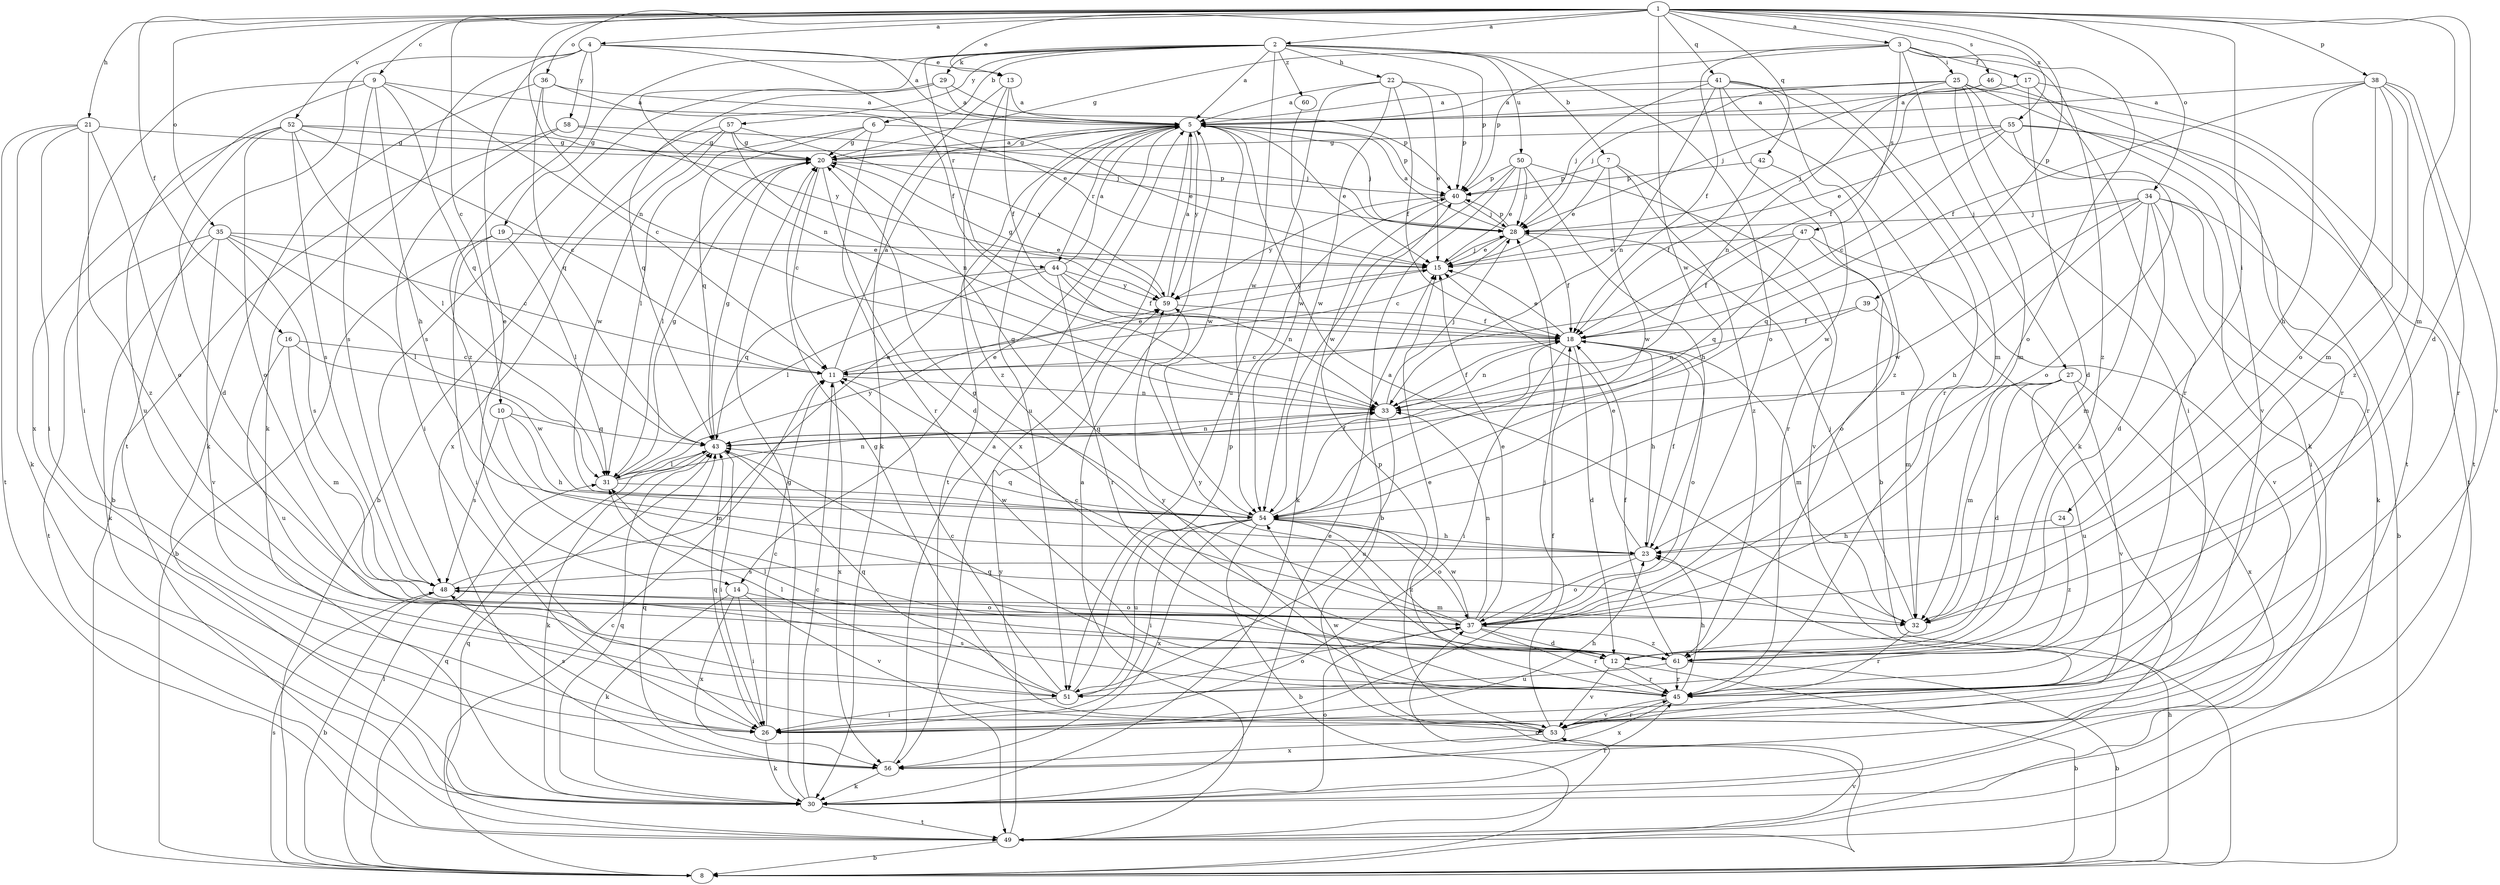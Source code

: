 strict digraph  {
	1 -> 2 [label=a];
	1 -> 3 [label=a];
	1 -> 4 [label=a];
	2 -> 5 [label=a];
	4 -> 5 [label=a];
	9 -> 5 [label=a];
	11 -> 5 [label=a];
	13 -> 5 [label=a];
	17 -> 5 [label=a];
	20 -> 5 [label=a];
	22 -> 5 [label=a];
	25 -> 5 [label=a];
	28 -> 5 [label=a];
	29 -> 5 [label=a];
	32 -> 5 [label=a];
	36 -> 5 [label=a];
	38 -> 5 [label=a];
	41 -> 5 [label=a];
	44 -> 5 [label=a];
	46 -> 5 [label=a];
	48 -> 5 [label=a];
	49 -> 5 [label=a];
	56 -> 5 [label=a];
	59 -> 5 [label=a];
	2 -> 6 [label=b];
	2 -> 7 [label=b];
	12 -> 8 [label=b];
	19 -> 8 [label=b];
	34 -> 8 [label=b];
	41 -> 8 [label=b];
	48 -> 8 [label=b];
	49 -> 8 [label=b];
	50 -> 8 [label=b];
	54 -> 8 [label=b];
	57 -> 8 [label=b];
	58 -> 8 [label=b];
	61 -> 8 [label=b];
	1 -> 9 [label=c];
	1 -> 10 [label=c];
	8 -> 11 [label=c];
	9 -> 11 [label=c];
	16 -> 11 [label=c];
	18 -> 11 [label=c];
	20 -> 11 [label=c];
	26 -> 11 [label=c];
	28 -> 11 [label=c];
	30 -> 11 [label=c];
	35 -> 11 [label=c];
	37 -> 11 [label=c];
	51 -> 11 [label=c];
	52 -> 11 [label=c];
	55 -> 11 [label=c];
	1 -> 12 [label=d];
	17 -> 12 [label=d];
	18 -> 12 [label=d];
	20 -> 12 [label=d];
	27 -> 12 [label=d];
	34 -> 12 [label=d];
	37 -> 12 [label=d];
	52 -> 12 [label=d];
	1 -> 13 [label=e];
	4 -> 13 [label=e];
	4 -> 14 [label=e];
	5 -> 14 [label=e];
	5 -> 15 [label=e];
	6 -> 15 [label=e];
	7 -> 15 [label=e];
	11 -> 15 [label=e];
	18 -> 15 [label=e];
	19 -> 15 [label=e];
	22 -> 15 [label=e];
	23 -> 15 [label=e];
	28 -> 15 [label=e];
	30 -> 15 [label=e];
	35 -> 15 [label=e];
	36 -> 15 [label=e];
	37 -> 15 [label=e];
	45 -> 15 [label=e];
	47 -> 15 [label=e];
	50 -> 15 [label=e];
	55 -> 15 [label=e];
	1 -> 16 [label=f];
	3 -> 17 [label=f];
	3 -> 18 [label=f];
	4 -> 18 [label=f];
	13 -> 18 [label=f];
	17 -> 18 [label=f];
	22 -> 18 [label=f];
	23 -> 18 [label=f];
	26 -> 18 [label=f];
	28 -> 18 [label=f];
	33 -> 18 [label=f];
	38 -> 18 [label=f];
	39 -> 18 [label=f];
	42 -> 18 [label=f];
	44 -> 18 [label=f];
	47 -> 18 [label=f];
	54 -> 18 [label=f];
	59 -> 18 [label=f];
	61 -> 18 [label=f];
	2 -> 19 [label=g];
	3 -> 20 [label=g];
	5 -> 20 [label=g];
	6 -> 20 [label=g];
	21 -> 20 [label=g];
	30 -> 20 [label=g];
	31 -> 20 [label=g];
	37 -> 20 [label=g];
	43 -> 20 [label=g];
	52 -> 20 [label=g];
	53 -> 20 [label=g];
	54 -> 20 [label=g];
	55 -> 20 [label=g];
	57 -> 20 [label=g];
	58 -> 20 [label=g];
	59 -> 20 [label=g];
	1 -> 21 [label=h];
	2 -> 22 [label=h];
	8 -> 23 [label=h];
	9 -> 23 [label=h];
	10 -> 23 [label=h];
	18 -> 23 [label=h];
	24 -> 23 [label=h];
	26 -> 23 [label=h];
	34 -> 23 [label=h];
	38 -> 23 [label=h];
	45 -> 23 [label=h];
	50 -> 23 [label=h];
	54 -> 23 [label=h];
	1 -> 24 [label=i];
	3 -> 25 [label=i];
	9 -> 26 [label=i];
	14 -> 26 [label=i];
	18 -> 26 [label=i];
	19 -> 26 [label=i];
	21 -> 26 [label=i];
	25 -> 26 [label=i];
	34 -> 26 [label=i];
	43 -> 26 [label=i];
	51 -> 26 [label=i];
	54 -> 26 [label=i];
	58 -> 26 [label=i];
	3 -> 27 [label=j];
	5 -> 28 [label=j];
	15 -> 28 [label=j];
	25 -> 28 [label=j];
	32 -> 28 [label=j];
	33 -> 28 [label=j];
	34 -> 28 [label=j];
	40 -> 28 [label=j];
	41 -> 28 [label=j];
	46 -> 28 [label=j];
	50 -> 28 [label=j];
	52 -> 28 [label=j];
	53 -> 28 [label=j];
	55 -> 28 [label=j];
	58 -> 28 [label=j];
	2 -> 29 [label=k];
	4 -> 30 [label=k];
	13 -> 30 [label=k];
	14 -> 30 [label=k];
	21 -> 30 [label=k];
	25 -> 30 [label=k];
	26 -> 30 [label=k];
	34 -> 30 [label=k];
	35 -> 30 [label=k];
	36 -> 30 [label=k];
	40 -> 30 [label=k];
	41 -> 30 [label=k];
	43 -> 30 [label=k];
	56 -> 30 [label=k];
	6 -> 31 [label=l];
	8 -> 31 [label=l];
	12 -> 31 [label=l];
	19 -> 31 [label=l];
	20 -> 31 [label=l];
	35 -> 31 [label=l];
	43 -> 31 [label=l];
	44 -> 31 [label=l];
	51 -> 31 [label=l];
	52 -> 31 [label=l];
	1 -> 32 [label=m];
	10 -> 32 [label=m];
	16 -> 32 [label=m];
	18 -> 32 [label=m];
	25 -> 32 [label=m];
	27 -> 32 [label=m];
	34 -> 32 [label=m];
	38 -> 32 [label=m];
	39 -> 32 [label=m];
	41 -> 32 [label=m];
	48 -> 32 [label=m];
	1 -> 33 [label=n];
	2 -> 33 [label=n];
	11 -> 33 [label=n];
	18 -> 33 [label=n];
	25 -> 33 [label=n];
	27 -> 33 [label=n];
	31 -> 33 [label=n];
	37 -> 33 [label=n];
	39 -> 33 [label=n];
	41 -> 33 [label=n];
	43 -> 33 [label=n];
	44 -> 33 [label=n];
	57 -> 33 [label=n];
	1 -> 34 [label=o];
	1 -> 35 [label=o];
	1 -> 36 [label=o];
	2 -> 37 [label=o];
	3 -> 37 [label=o];
	14 -> 37 [label=o];
	18 -> 37 [label=o];
	21 -> 37 [label=o];
	23 -> 37 [label=o];
	30 -> 37 [label=o];
	38 -> 37 [label=o];
	47 -> 37 [label=o];
	48 -> 37 [label=o];
	49 -> 37 [label=o];
	51 -> 37 [label=o];
	52 -> 37 [label=o];
	54 -> 37 [label=o];
	55 -> 37 [label=o];
	1 -> 38 [label=p];
	1 -> 39 [label=p];
	2 -> 40 [label=p];
	3 -> 40 [label=p];
	5 -> 40 [label=p];
	7 -> 40 [label=p];
	20 -> 40 [label=p];
	22 -> 40 [label=p];
	28 -> 40 [label=p];
	29 -> 40 [label=p];
	42 -> 40 [label=p];
	50 -> 40 [label=p];
	51 -> 40 [label=p];
	53 -> 40 [label=p];
	1 -> 41 [label=q];
	1 -> 42 [label=q];
	6 -> 43 [label=q];
	8 -> 43 [label=q];
	9 -> 43 [label=q];
	10 -> 43 [label=q];
	26 -> 43 [label=q];
	29 -> 43 [label=q];
	30 -> 43 [label=q];
	33 -> 43 [label=q];
	34 -> 43 [label=q];
	36 -> 43 [label=q];
	44 -> 43 [label=q];
	45 -> 43 [label=q];
	47 -> 43 [label=q];
	49 -> 43 [label=q];
	51 -> 43 [label=q];
	54 -> 43 [label=q];
	56 -> 43 [label=q];
	2 -> 44 [label=r];
	5 -> 44 [label=r];
	6 -> 45 [label=r];
	7 -> 45 [label=r];
	12 -> 45 [label=r];
	17 -> 45 [label=r];
	30 -> 45 [label=r];
	32 -> 45 [label=r];
	37 -> 45 [label=r];
	38 -> 45 [label=r];
	41 -> 45 [label=r];
	44 -> 45 [label=r];
	46 -> 45 [label=r];
	53 -> 45 [label=r];
	55 -> 45 [label=r];
	61 -> 45 [label=r];
	1 -> 46 [label=s];
	3 -> 47 [label=s];
	8 -> 48 [label=s];
	9 -> 48 [label=s];
	10 -> 48 [label=s];
	23 -> 48 [label=s];
	26 -> 48 [label=s];
	29 -> 48 [label=s];
	35 -> 48 [label=s];
	45 -> 48 [label=s];
	52 -> 48 [label=s];
	4 -> 49 [label=t];
	5 -> 49 [label=t];
	17 -> 49 [label=t];
	21 -> 49 [label=t];
	25 -> 49 [label=t];
	30 -> 49 [label=t];
	35 -> 49 [label=t];
	55 -> 49 [label=t];
	2 -> 50 [label=u];
	5 -> 51 [label=u];
	16 -> 51 [label=u];
	22 -> 51 [label=u];
	27 -> 51 [label=u];
	33 -> 51 [label=u];
	52 -> 51 [label=u];
	54 -> 51 [label=u];
	61 -> 51 [label=u];
	1 -> 52 [label=v];
	12 -> 53 [label=v];
	14 -> 53 [label=v];
	25 -> 53 [label=v];
	27 -> 53 [label=v];
	35 -> 53 [label=v];
	38 -> 53 [label=v];
	45 -> 53 [label=v];
	47 -> 53 [label=v];
	49 -> 53 [label=v];
	50 -> 53 [label=v];
	1 -> 54 [label=w];
	2 -> 54 [label=w];
	5 -> 54 [label=w];
	7 -> 54 [label=w];
	16 -> 54 [label=w];
	22 -> 54 [label=w];
	31 -> 54 [label=w];
	34 -> 54 [label=w];
	37 -> 54 [label=w];
	42 -> 54 [label=w];
	50 -> 54 [label=w];
	53 -> 54 [label=w];
	57 -> 54 [label=w];
	60 -> 54 [label=w];
	1 -> 55 [label=x];
	5 -> 56 [label=x];
	9 -> 56 [label=x];
	11 -> 56 [label=x];
	14 -> 56 [label=x];
	27 -> 56 [label=x];
	45 -> 56 [label=x];
	53 -> 56 [label=x];
	54 -> 56 [label=x];
	57 -> 56 [label=x];
	2 -> 57 [label=y];
	4 -> 58 [label=y];
	5 -> 59 [label=y];
	12 -> 59 [label=y];
	15 -> 59 [label=y];
	31 -> 59 [label=y];
	36 -> 59 [label=y];
	40 -> 59 [label=y];
	44 -> 59 [label=y];
	45 -> 59 [label=y];
	49 -> 59 [label=y];
	57 -> 59 [label=y];
	2 -> 60 [label=z];
	3 -> 61 [label=z];
	4 -> 61 [label=z];
	7 -> 61 [label=z];
	13 -> 61 [label=z];
	21 -> 61 [label=z];
	24 -> 61 [label=z];
	37 -> 61 [label=z];
	38 -> 61 [label=z];
	41 -> 61 [label=z];
	54 -> 61 [label=z];
}
